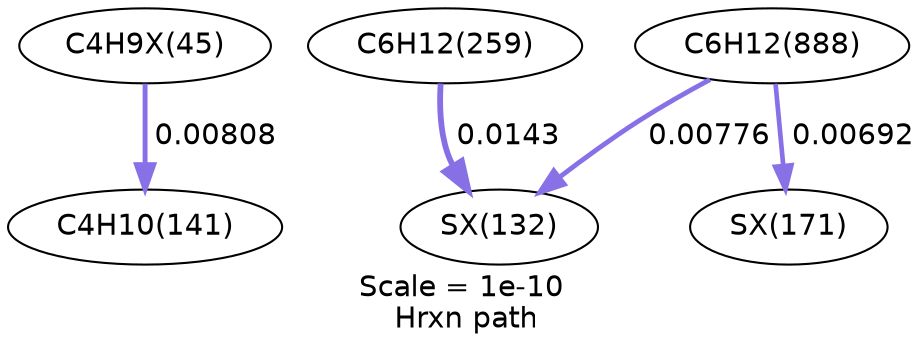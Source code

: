 digraph reaction_paths {
center=1;
s40 -> s12[fontname="Helvetica", style="setlinewidth(2.36)", arrowsize=1.18, color="0.7, 0.508, 0.9"
, label=" 0.00808"];
s24 -> s54[fontname="Helvetica", style="setlinewidth(2.79)", arrowsize=1.4, color="0.7, 0.514, 0.9"
, label=" 0.0143"];
s28 -> s56[fontname="Helvetica", style="setlinewidth(2.25)", arrowsize=1.12, color="0.7, 0.507, 0.9"
, label=" 0.00692"];
s28 -> s54[fontname="Helvetica", style="setlinewidth(2.33)", arrowsize=1.17, color="0.7, 0.508, 0.9"
, label=" 0.00776"];
s12 [ fontname="Helvetica", label="C4H10(141)"];
s24 [ fontname="Helvetica", label="C6H12(259)"];
s28 [ fontname="Helvetica", label="C6H12(888)"];
s40 [ fontname="Helvetica", label="C4H9X(45)"];
s54 [ fontname="Helvetica", label="SX(132)"];
s56 [ fontname="Helvetica", label="SX(171)"];
 label = "Scale = 1e-10\l Hrxn path";
 fontname = "Helvetica";
}
